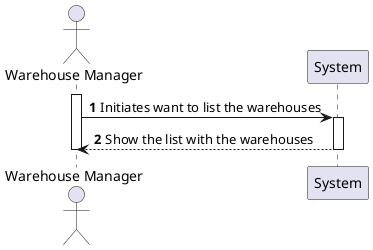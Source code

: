 @startuml USA02
'https://plantuml.com/sequence-diagram

autonumber
actor "Warehouse Manager" as WM
participant "System" as S

activate WM
WM -> S : Initiates want to list the warehouses
activate S
S --> WM : Show the list with the warehouses
deactivate S
deactivate WM

@enduml